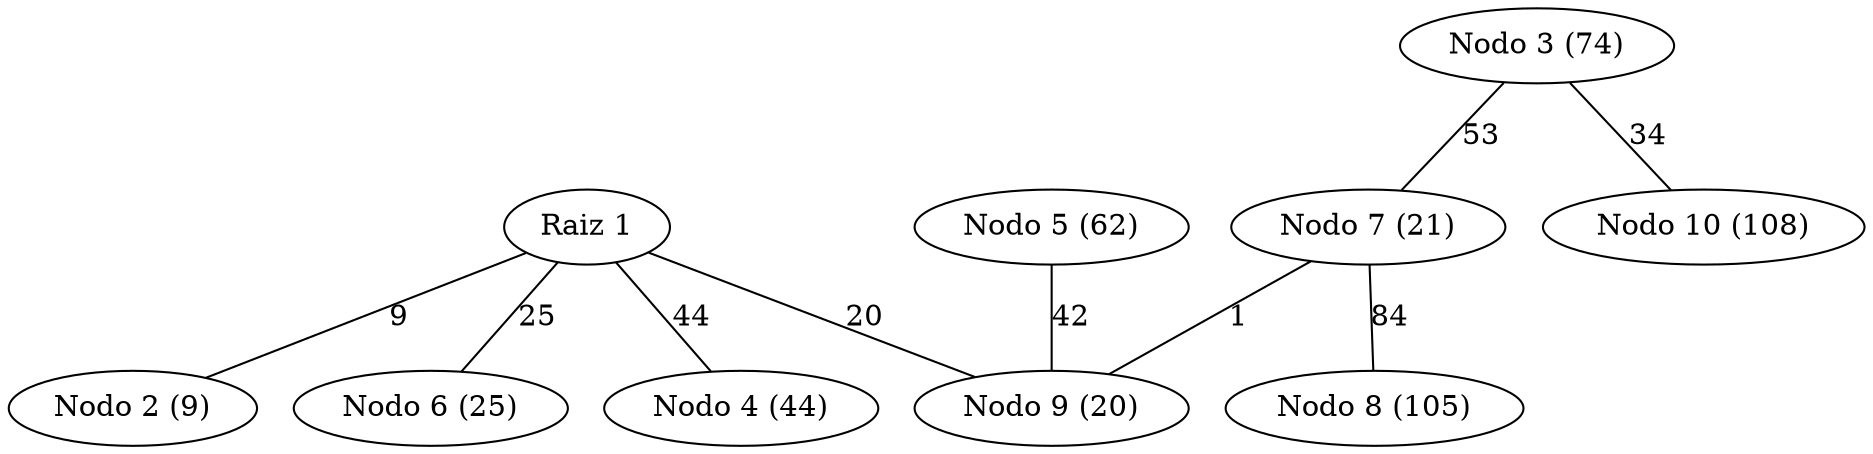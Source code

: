graph arbol_dijkstra_G_1 {
    "1" [label="Raiz 1"];
    "2" [label="Nodo 2 (9)"];
    "9" [label="Nodo 9 (20)"];
    "7" [label="Nodo 7 (21)"];
    "6" [label="Nodo 6 (25)"];
    "4" [label="Nodo 4 (44)"];
    "5" [label="Nodo 5 (62)"];
    "3" [label="Nodo 3 (74)"];
    "8" [label="Nodo 8 (105)"];
    "10" [label="Nodo 10 (108)"];
    1 -- 2 [label="9"];
    3 -- 7 [label="53"];
    1 -- 4 [label="44"];
    5 -- 9 [label="42"];
    1 -- 6 [label="25"];
    7 -- 9 [label="1"];
    7 -- 8 [label="84"];
    1 -- 9 [label="20"];
    3 -- 10 [label="34"];
}